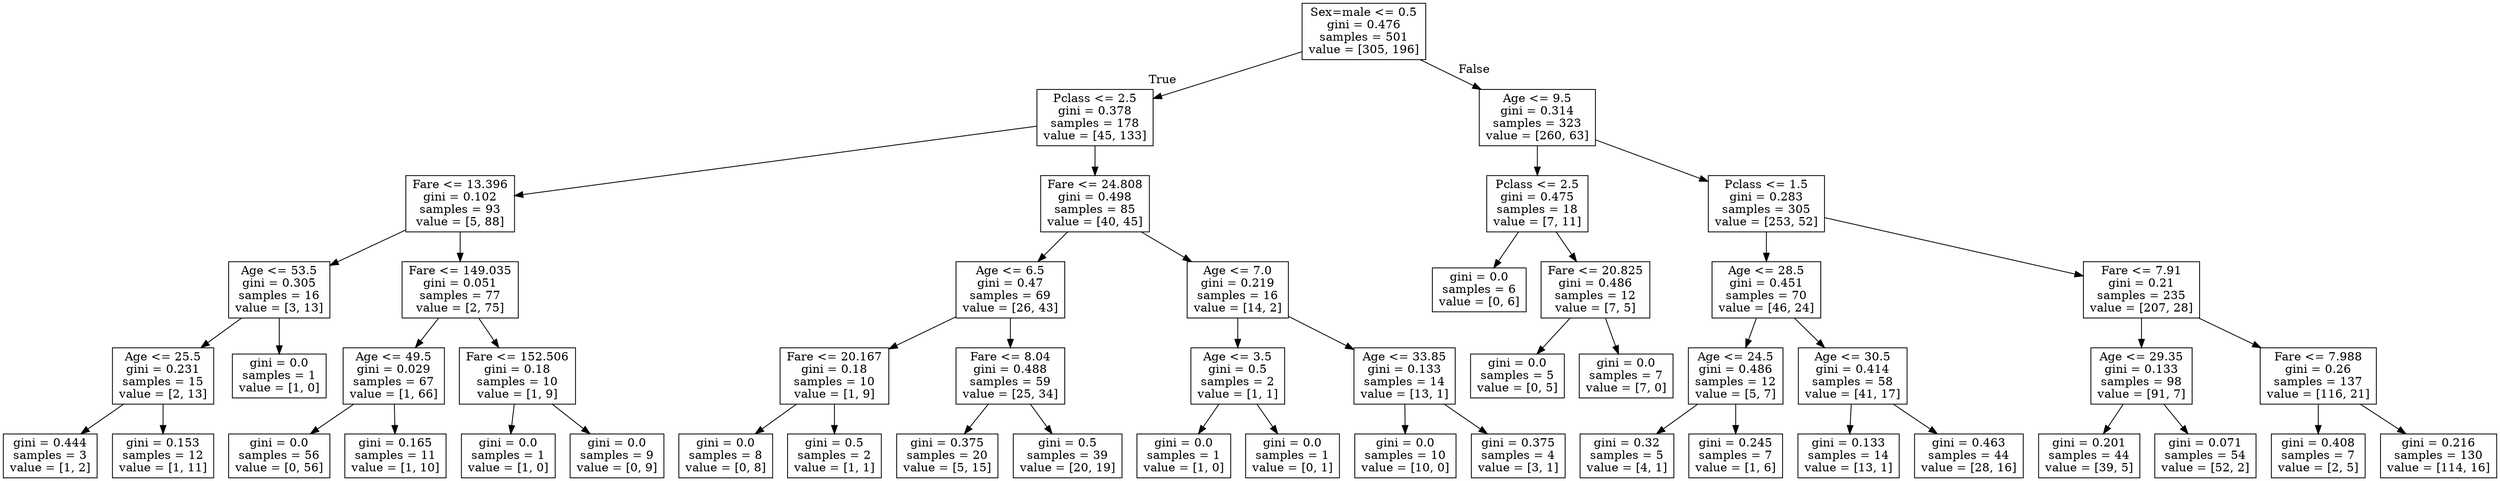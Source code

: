 digraph Tree {
node [shape=box] ;
0 [label="Sex=male <= 0.5\ngini = 0.476\nsamples = 501\nvalue = [305, 196]"] ;
1 [label="Pclass <= 2.5\ngini = 0.378\nsamples = 178\nvalue = [45, 133]"] ;
0 -> 1 [labeldistance=2.5, labelangle=45, headlabel="True"] ;
2 [label="Fare <= 13.396\ngini = 0.102\nsamples = 93\nvalue = [5, 88]"] ;
1 -> 2 ;
3 [label="Age <= 53.5\ngini = 0.305\nsamples = 16\nvalue = [3, 13]"] ;
2 -> 3 ;
4 [label="Age <= 25.5\ngini = 0.231\nsamples = 15\nvalue = [2, 13]"] ;
3 -> 4 ;
5 [label="gini = 0.444\nsamples = 3\nvalue = [1, 2]"] ;
4 -> 5 ;
6 [label="gini = 0.153\nsamples = 12\nvalue = [1, 11]"] ;
4 -> 6 ;
7 [label="gini = 0.0\nsamples = 1\nvalue = [1, 0]"] ;
3 -> 7 ;
8 [label="Fare <= 149.035\ngini = 0.051\nsamples = 77\nvalue = [2, 75]"] ;
2 -> 8 ;
9 [label="Age <= 49.5\ngini = 0.029\nsamples = 67\nvalue = [1, 66]"] ;
8 -> 9 ;
10 [label="gini = 0.0\nsamples = 56\nvalue = [0, 56]"] ;
9 -> 10 ;
11 [label="gini = 0.165\nsamples = 11\nvalue = [1, 10]"] ;
9 -> 11 ;
12 [label="Fare <= 152.506\ngini = 0.18\nsamples = 10\nvalue = [1, 9]"] ;
8 -> 12 ;
13 [label="gini = 0.0\nsamples = 1\nvalue = [1, 0]"] ;
12 -> 13 ;
14 [label="gini = 0.0\nsamples = 9\nvalue = [0, 9]"] ;
12 -> 14 ;
15 [label="Fare <= 24.808\ngini = 0.498\nsamples = 85\nvalue = [40, 45]"] ;
1 -> 15 ;
16 [label="Age <= 6.5\ngini = 0.47\nsamples = 69\nvalue = [26, 43]"] ;
15 -> 16 ;
17 [label="Fare <= 20.167\ngini = 0.18\nsamples = 10\nvalue = [1, 9]"] ;
16 -> 17 ;
18 [label="gini = 0.0\nsamples = 8\nvalue = [0, 8]"] ;
17 -> 18 ;
19 [label="gini = 0.5\nsamples = 2\nvalue = [1, 1]"] ;
17 -> 19 ;
20 [label="Fare <= 8.04\ngini = 0.488\nsamples = 59\nvalue = [25, 34]"] ;
16 -> 20 ;
21 [label="gini = 0.375\nsamples = 20\nvalue = [5, 15]"] ;
20 -> 21 ;
22 [label="gini = 0.5\nsamples = 39\nvalue = [20, 19]"] ;
20 -> 22 ;
23 [label="Age <= 7.0\ngini = 0.219\nsamples = 16\nvalue = [14, 2]"] ;
15 -> 23 ;
24 [label="Age <= 3.5\ngini = 0.5\nsamples = 2\nvalue = [1, 1]"] ;
23 -> 24 ;
25 [label="gini = 0.0\nsamples = 1\nvalue = [1, 0]"] ;
24 -> 25 ;
26 [label="gini = 0.0\nsamples = 1\nvalue = [0, 1]"] ;
24 -> 26 ;
27 [label="Age <= 33.85\ngini = 0.133\nsamples = 14\nvalue = [13, 1]"] ;
23 -> 27 ;
28 [label="gini = 0.0\nsamples = 10\nvalue = [10, 0]"] ;
27 -> 28 ;
29 [label="gini = 0.375\nsamples = 4\nvalue = [3, 1]"] ;
27 -> 29 ;
30 [label="Age <= 9.5\ngini = 0.314\nsamples = 323\nvalue = [260, 63]"] ;
0 -> 30 [labeldistance=2.5, labelangle=-45, headlabel="False"] ;
31 [label="Pclass <= 2.5\ngini = 0.475\nsamples = 18\nvalue = [7, 11]"] ;
30 -> 31 ;
32 [label="gini = 0.0\nsamples = 6\nvalue = [0, 6]"] ;
31 -> 32 ;
33 [label="Fare <= 20.825\ngini = 0.486\nsamples = 12\nvalue = [7, 5]"] ;
31 -> 33 ;
34 [label="gini = 0.0\nsamples = 5\nvalue = [0, 5]"] ;
33 -> 34 ;
35 [label="gini = 0.0\nsamples = 7\nvalue = [7, 0]"] ;
33 -> 35 ;
36 [label="Pclass <= 1.5\ngini = 0.283\nsamples = 305\nvalue = [253, 52]"] ;
30 -> 36 ;
37 [label="Age <= 28.5\ngini = 0.451\nsamples = 70\nvalue = [46, 24]"] ;
36 -> 37 ;
38 [label="Age <= 24.5\ngini = 0.486\nsamples = 12\nvalue = [5, 7]"] ;
37 -> 38 ;
39 [label="gini = 0.32\nsamples = 5\nvalue = [4, 1]"] ;
38 -> 39 ;
40 [label="gini = 0.245\nsamples = 7\nvalue = [1, 6]"] ;
38 -> 40 ;
41 [label="Age <= 30.5\ngini = 0.414\nsamples = 58\nvalue = [41, 17]"] ;
37 -> 41 ;
42 [label="gini = 0.133\nsamples = 14\nvalue = [13, 1]"] ;
41 -> 42 ;
43 [label="gini = 0.463\nsamples = 44\nvalue = [28, 16]"] ;
41 -> 43 ;
44 [label="Fare <= 7.91\ngini = 0.21\nsamples = 235\nvalue = [207, 28]"] ;
36 -> 44 ;
45 [label="Age <= 29.35\ngini = 0.133\nsamples = 98\nvalue = [91, 7]"] ;
44 -> 45 ;
46 [label="gini = 0.201\nsamples = 44\nvalue = [39, 5]"] ;
45 -> 46 ;
47 [label="gini = 0.071\nsamples = 54\nvalue = [52, 2]"] ;
45 -> 47 ;
48 [label="Fare <= 7.988\ngini = 0.26\nsamples = 137\nvalue = [116, 21]"] ;
44 -> 48 ;
49 [label="gini = 0.408\nsamples = 7\nvalue = [2, 5]"] ;
48 -> 49 ;
50 [label="gini = 0.216\nsamples = 130\nvalue = [114, 16]"] ;
48 -> 50 ;
}